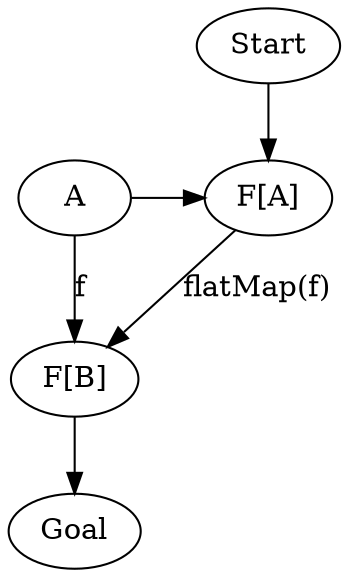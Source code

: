 digraph {
    Start[class="extremity"]
    Goal[class="extremity"]

    FA[label="F[A]" group="lower" class="start"]
    FB[label="F[B]" group="upper" class="goal"]
    A[group="upper"]

    A -> FB[label="f"]
    FA -> FB[label="flatMap(f)"]

    {
        rank=same
        A -> FA[class="lift"]
    }

    Start -> FA[class="start"]
    FB -> Goal[class="goal"]
}
